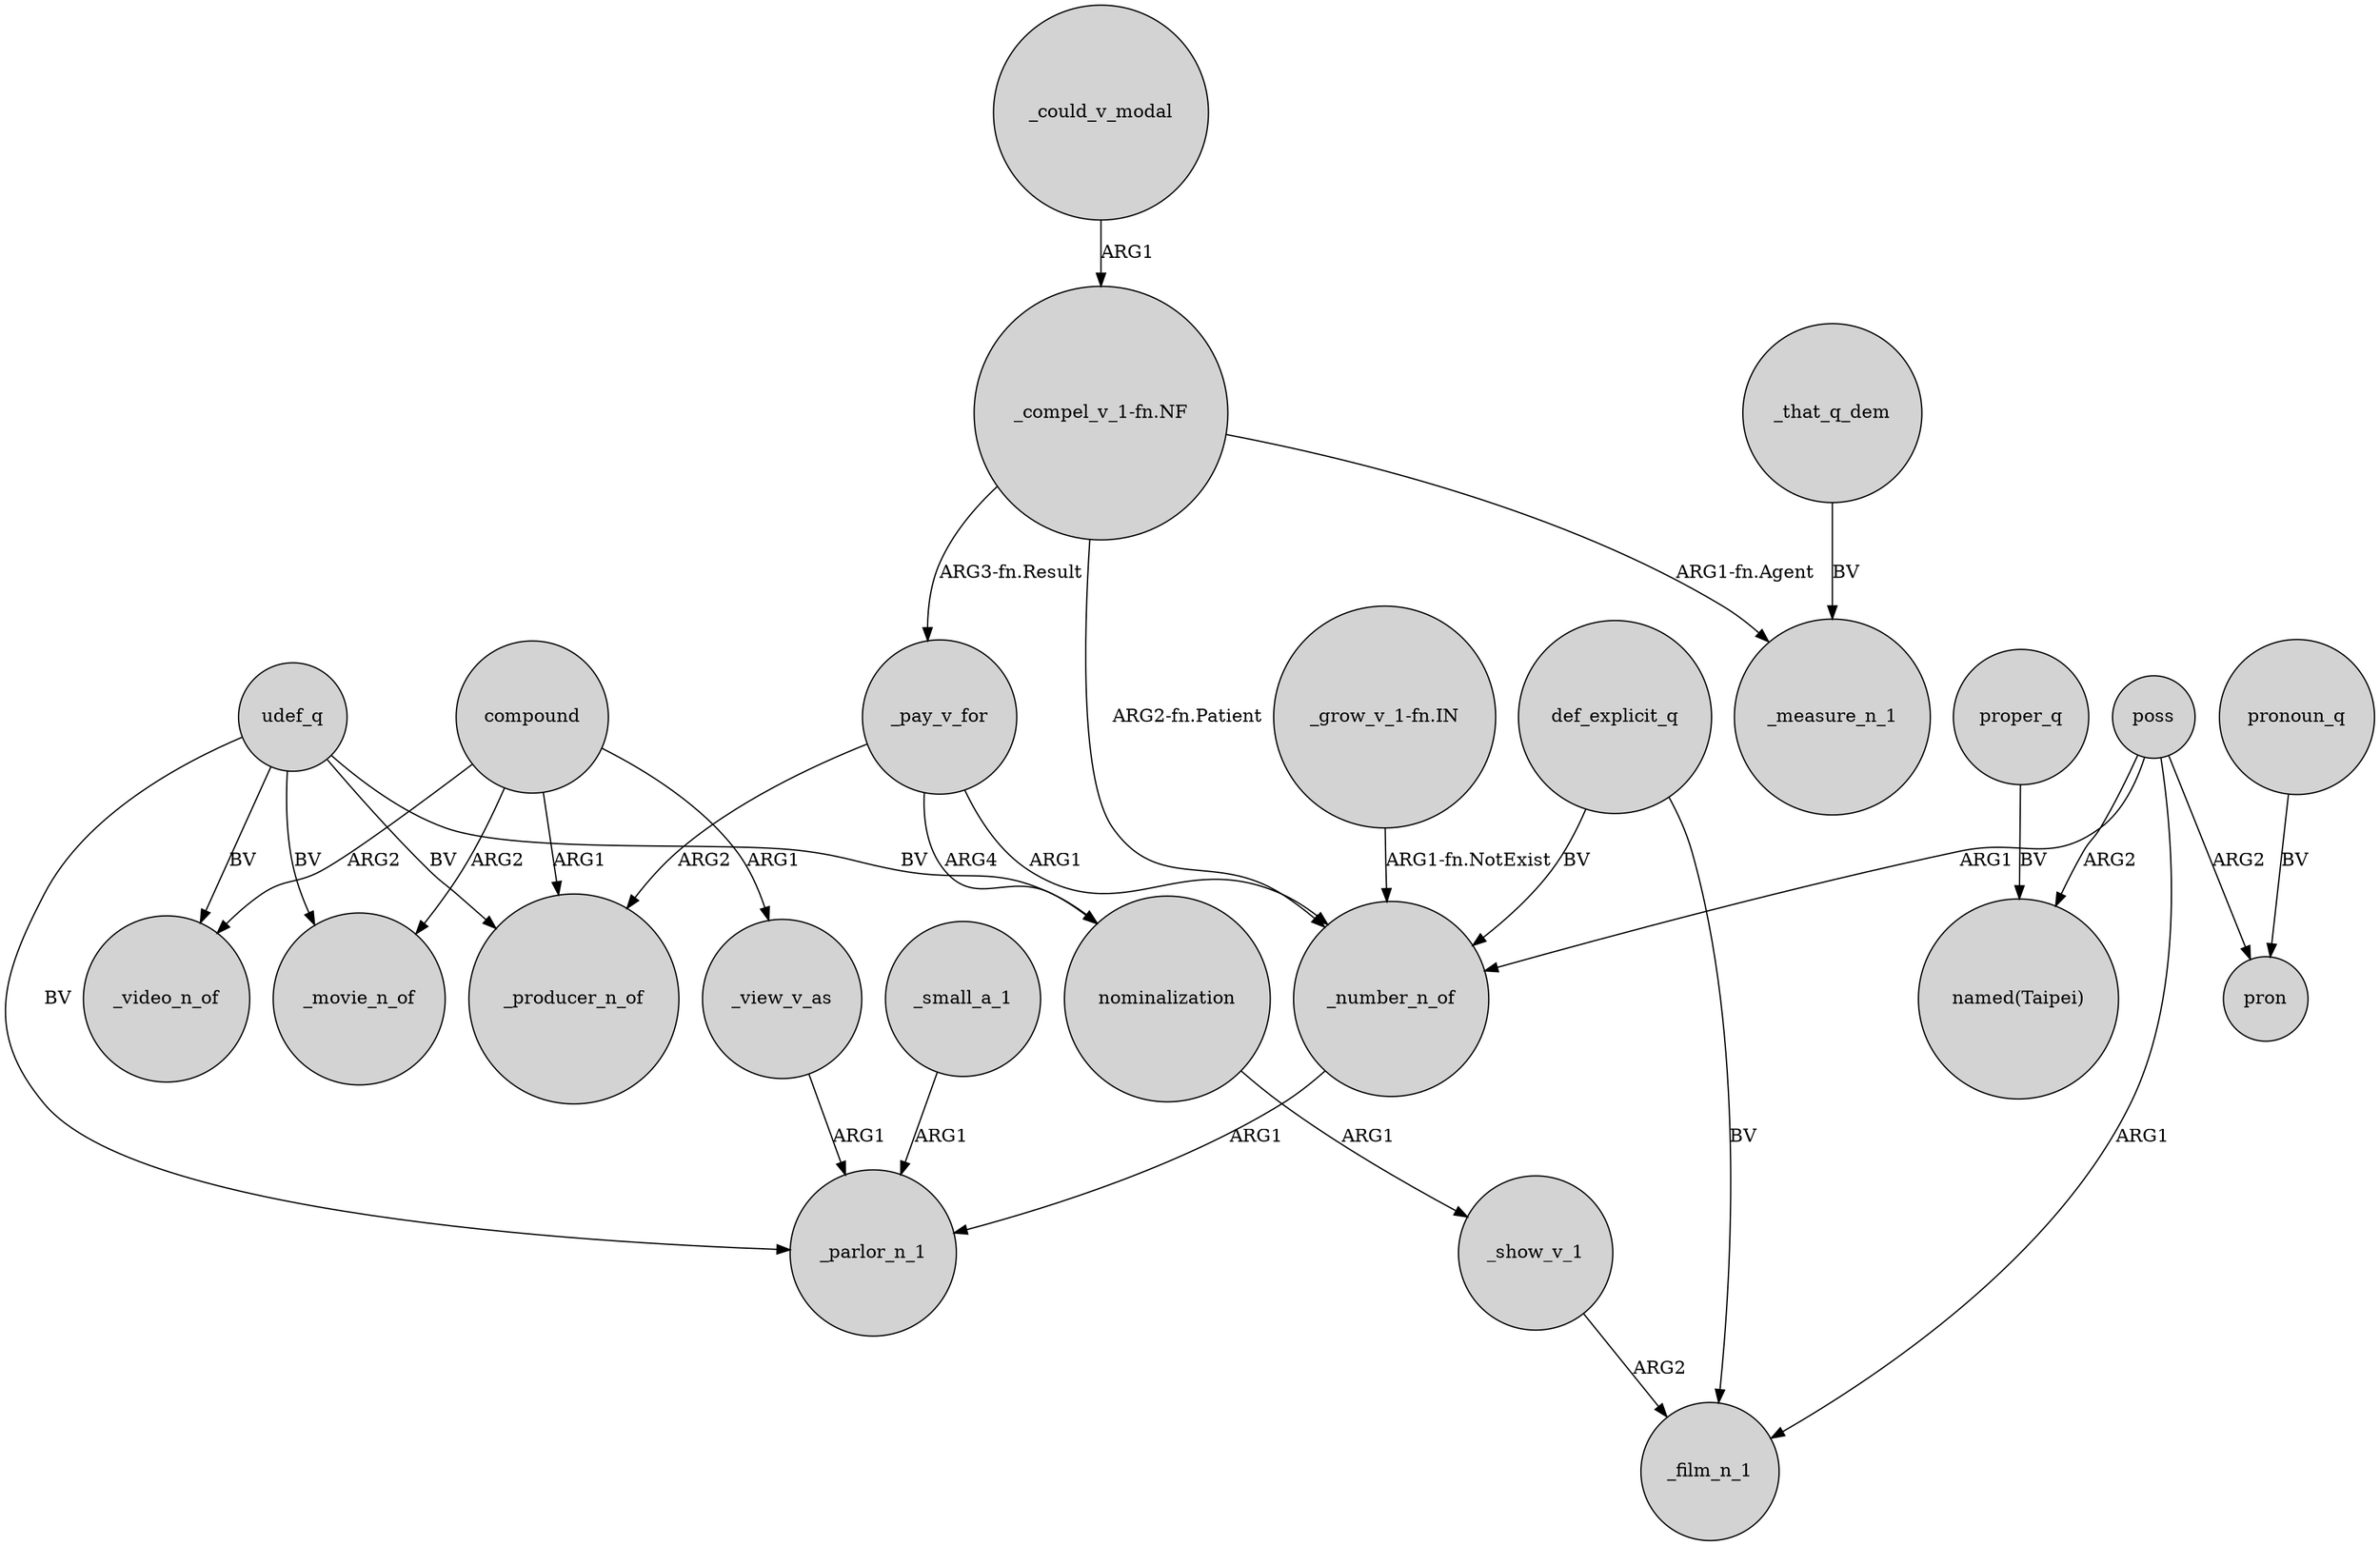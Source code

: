 digraph {
	node [shape=circle style=filled]
	compound -> _producer_n_of [label=ARG1]
	_show_v_1 -> _film_n_1 [label=ARG2]
	poss -> pron [label=ARG2]
	proper_q -> "named(Taipei)" [label=BV]
	nominalization -> _show_v_1 [label=ARG1]
	"_compel_v_1-fn.NF" -> _measure_n_1 [label="ARG1-fn.Agent"]
	_could_v_modal -> "_compel_v_1-fn.NF" [label=ARG1]
	poss -> _film_n_1 [label=ARG1]
	_view_v_as -> _parlor_n_1 [label=ARG1]
	udef_q -> _parlor_n_1 [label=BV]
	_small_a_1 -> _parlor_n_1 [label=ARG1]
	def_explicit_q -> _number_n_of [label=BV]
	"_compel_v_1-fn.NF" -> _number_n_of [label="ARG2-fn.Patient"]
	compound -> _video_n_of [label=ARG2]
	compound -> _movie_n_of [label=ARG2]
	poss -> _number_n_of [label=ARG1]
	_pay_v_for -> _producer_n_of [label=ARG2]
	_number_n_of -> _parlor_n_1 [label=ARG1]
	pronoun_q -> pron [label=BV]
	_pay_v_for -> _number_n_of [label=ARG1]
	_pay_v_for -> nominalization [label=ARG4]
	_that_q_dem -> _measure_n_1 [label=BV]
	udef_q -> nominalization [label=BV]
	"_grow_v_1-fn.IN" -> _number_n_of [label="ARG1-fn.NotExist"]
	compound -> _view_v_as [label=ARG1]
	def_explicit_q -> _film_n_1 [label=BV]
	udef_q -> _video_n_of [label=BV]
	"_compel_v_1-fn.NF" -> _pay_v_for [label="ARG3-fn.Result"]
	poss -> "named(Taipei)" [label=ARG2]
	udef_q -> _producer_n_of [label=BV]
	udef_q -> _movie_n_of [label=BV]
}

